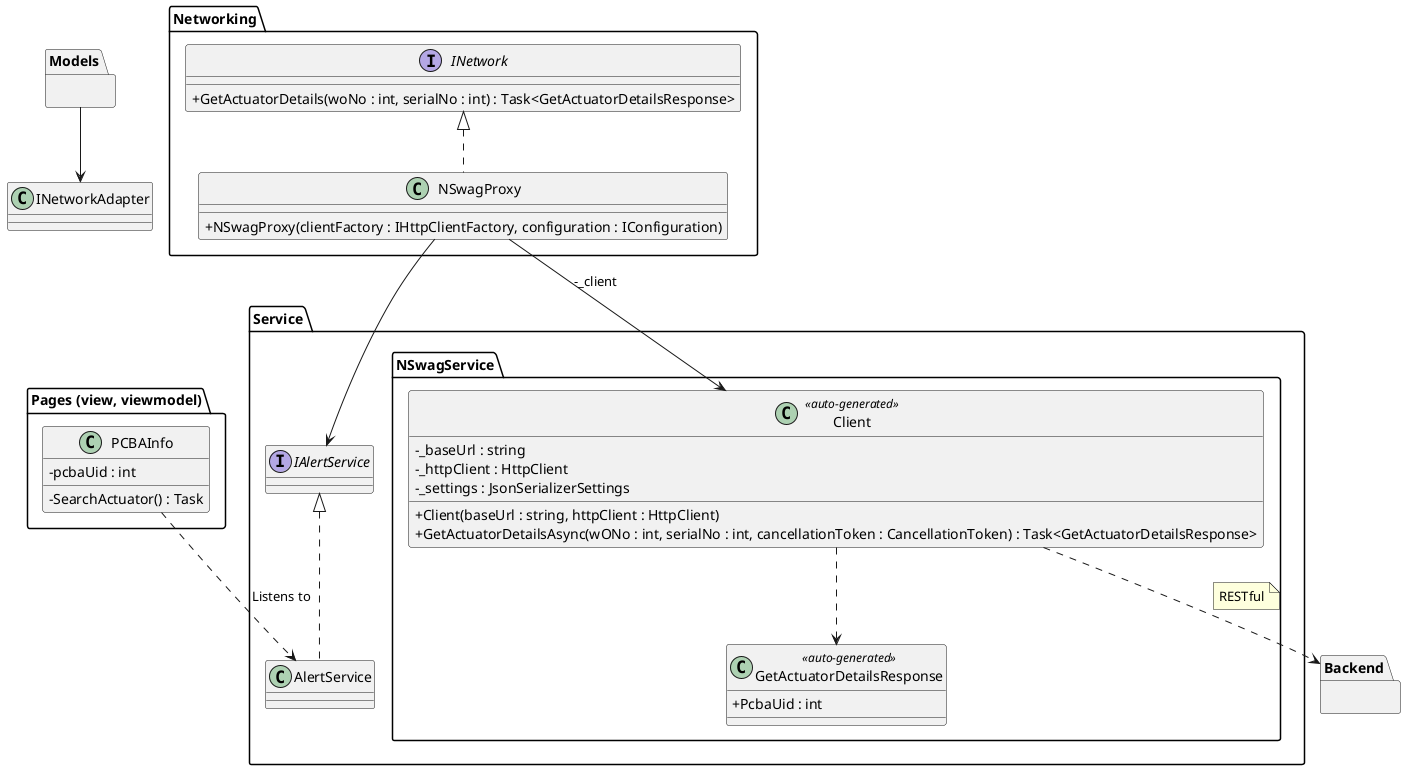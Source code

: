 @startuml
skinparam classAttributeIconSize 0

package Networking {
    interface INetwork {
        +GetActuatorDetails(woNo : int, serialNo : int) : Task<GetActuatorDetailsResponse>
    }
    
    class NSwagProxy {
        +NSwagProxy(clientFactory : IHttpClientFactory, configuration : IConfiguration)
    }
    
    INetwork <|.. NSwagProxy
}
package "Pages (view, viewmodel)" {
    class PCBAInfo {
        -pcbaUid : int
        -SearchActuator() : Task
    }
}

package Models {

}


package "Service" {
    package "NSwagService" {
        class Client <<auto-generated>> {
            -_baseUrl : string
            -_httpClient : HttpClient
            -_settings : JsonSerializerSettings      
            +Client(baseUrl : string, httpClient : HttpClient) 
            +GetActuatorDetailsAsync(wONo : int, serialNo : int, cancellationToken : CancellationToken) : Task<GetActuatorDetailsResponse>
        }
        
        class GetActuatorDetailsResponse <<auto-generated>> {
            +PcbaUid : int
        }
        
        Client ..> GetActuatorDetailsResponse
    }
    
    class AlertService {
            
            }
    interface IAlertService {
    }
    
    IAlertService <|.. AlertService
}

Models --> INetworkAdapter
NSwagProxy --> Client : -_client
NSwagProxy --> IAlertService
PCBAInfo ..> AlertService : Listens to

package Backend{

}

Client ..> Backend
note right on link
    RESTful
end note

@enduml